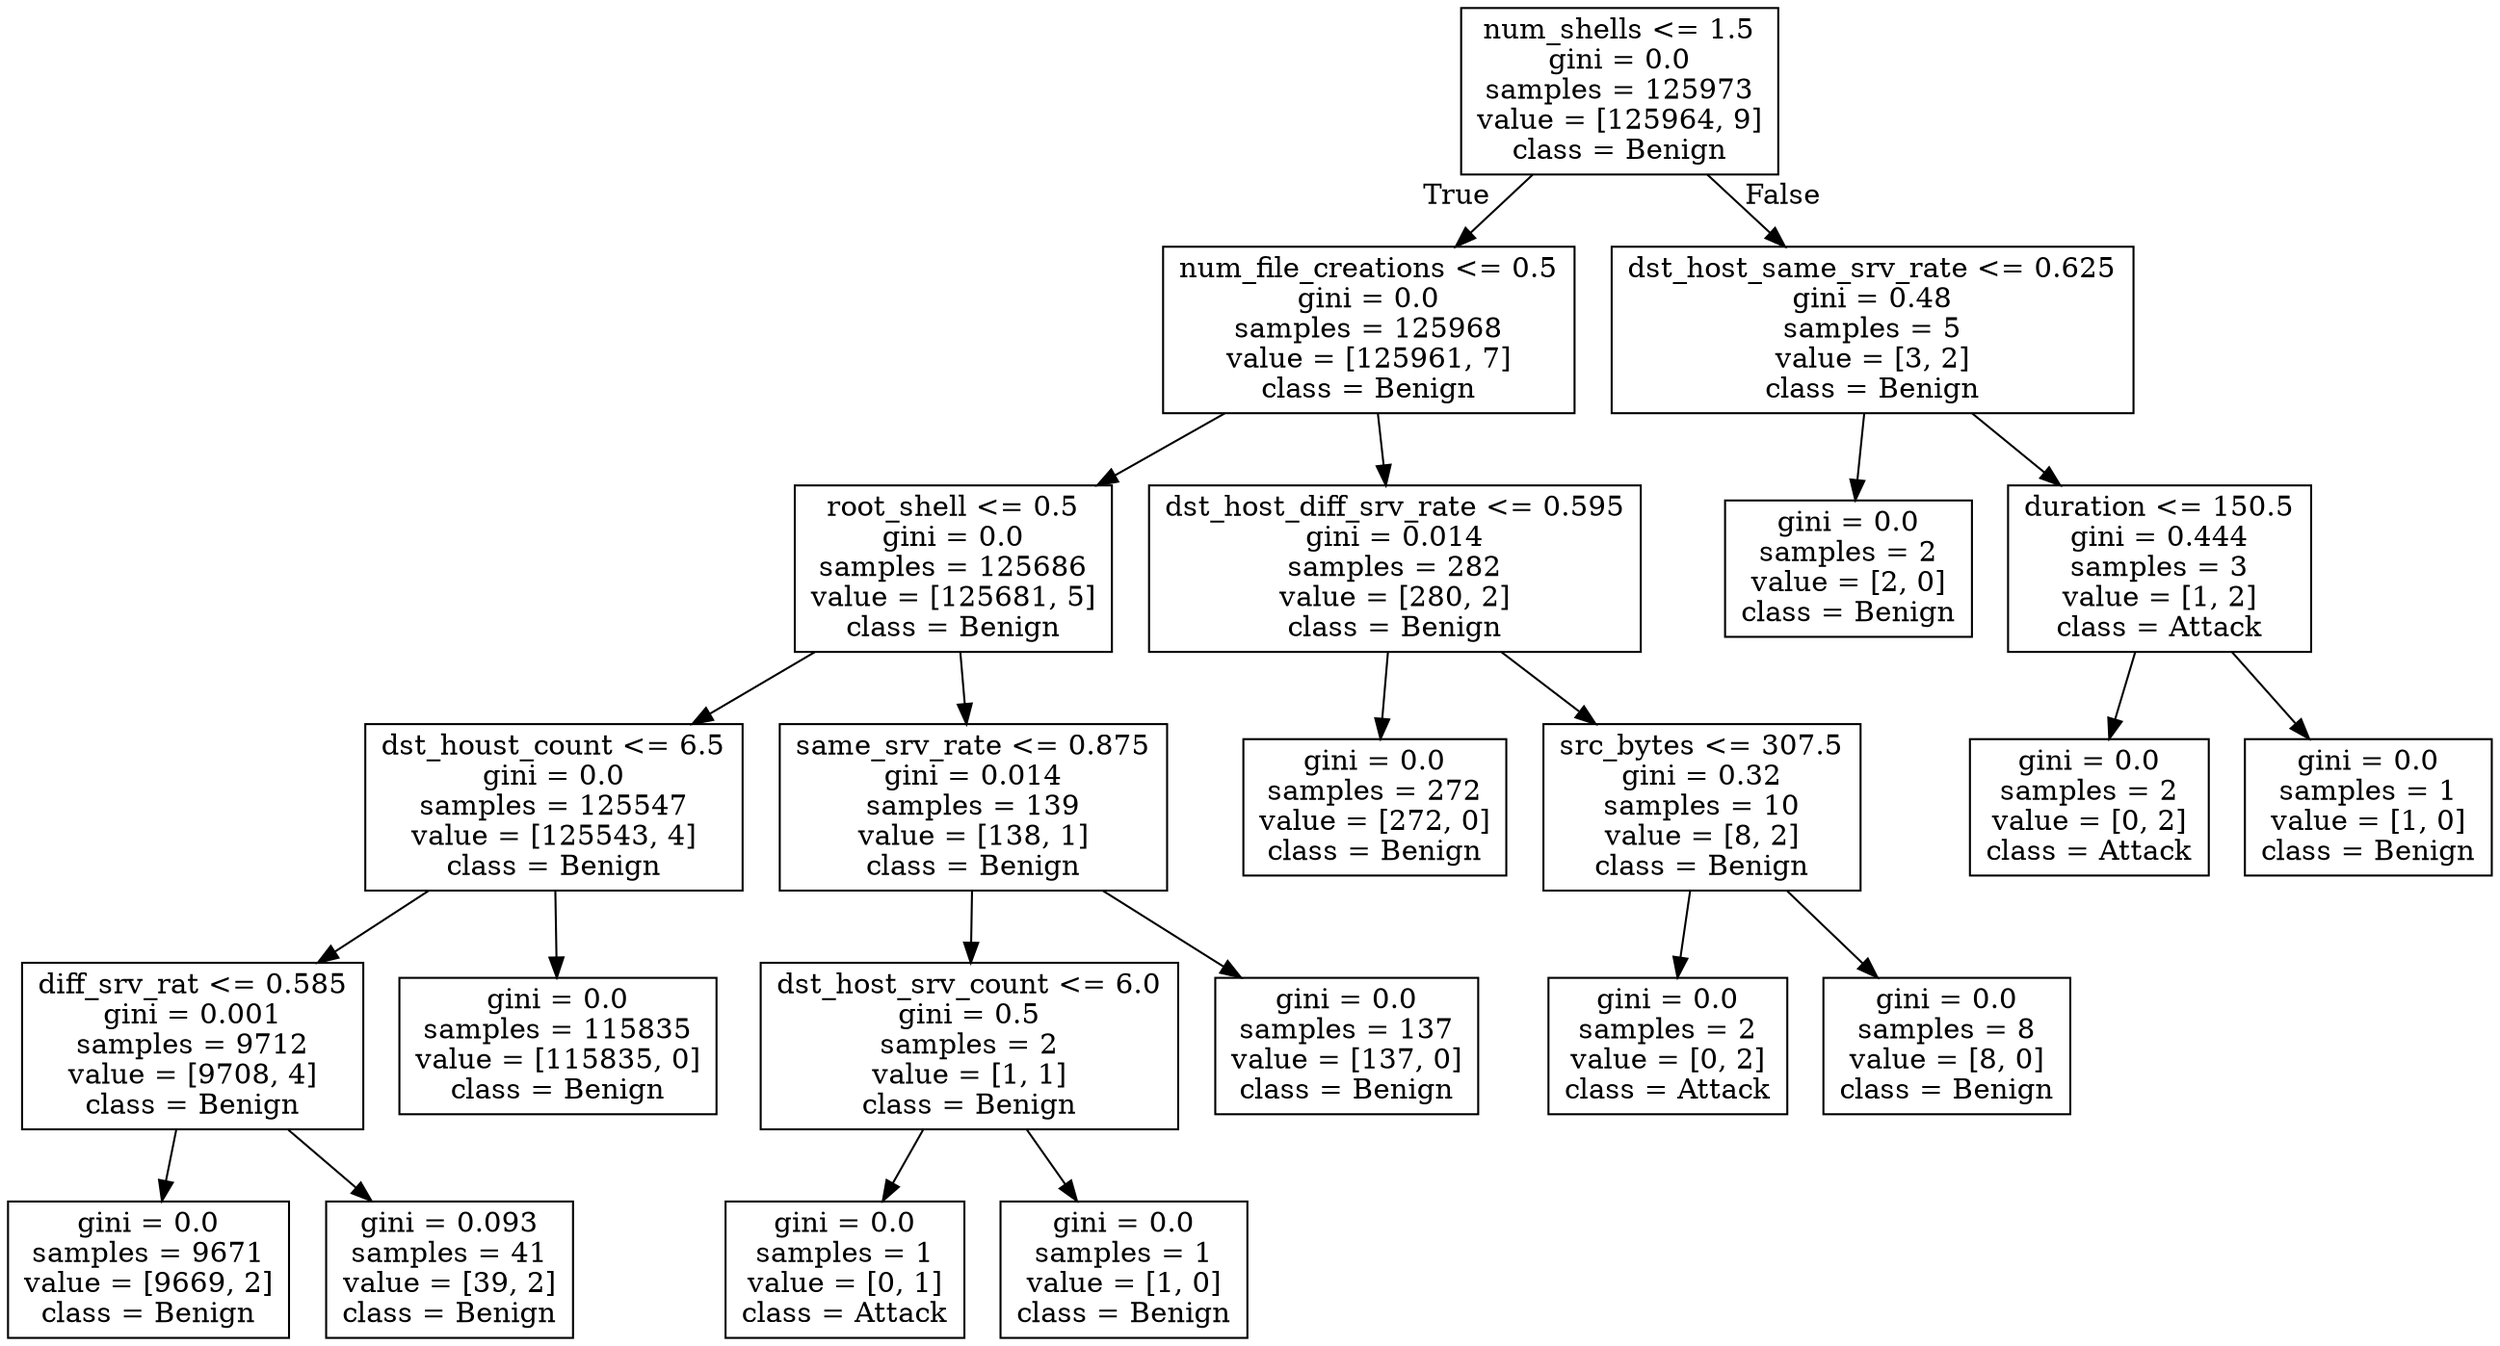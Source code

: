 digraph Tree {
node [shape=box] ;
0 [label="num_shells <= 1.5\ngini = 0.0\nsamples = 125973\nvalue = [125964, 9]\nclass = Benign"] ;
1 [label="num_file_creations <= 0.5\ngini = 0.0\nsamples = 125968\nvalue = [125961, 7]\nclass = Benign"] ;
0 -> 1 [labeldistance=2.5, labelangle=45, headlabel="True"] ;
2 [label="root_shell <= 0.5\ngini = 0.0\nsamples = 125686\nvalue = [125681, 5]\nclass = Benign"] ;
1 -> 2 ;
3 [label="dst_houst_count <= 6.5\ngini = 0.0\nsamples = 125547\nvalue = [125543, 4]\nclass = Benign"] ;
2 -> 3 ;
4 [label="diff_srv_rat <= 0.585\ngini = 0.001\nsamples = 9712\nvalue = [9708, 4]\nclass = Benign"] ;
3 -> 4 ;
5 [label="gini = 0.0\nsamples = 9671\nvalue = [9669, 2]\nclass = Benign"] ;
4 -> 5 ;
6 [label="gini = 0.093\nsamples = 41\nvalue = [39, 2]\nclass = Benign"] ;
4 -> 6 ;
7 [label="gini = 0.0\nsamples = 115835\nvalue = [115835, 0]\nclass = Benign"] ;
3 -> 7 ;
8 [label="same_srv_rate <= 0.875\ngini = 0.014\nsamples = 139\nvalue = [138, 1]\nclass = Benign"] ;
2 -> 8 ;
9 [label="dst_host_srv_count <= 6.0\ngini = 0.5\nsamples = 2\nvalue = [1, 1]\nclass = Benign"] ;
8 -> 9 ;
10 [label="gini = 0.0\nsamples = 1\nvalue = [0, 1]\nclass = Attack"] ;
9 -> 10 ;
11 [label="gini = 0.0\nsamples = 1\nvalue = [1, 0]\nclass = Benign"] ;
9 -> 11 ;
12 [label="gini = 0.0\nsamples = 137\nvalue = [137, 0]\nclass = Benign"] ;
8 -> 12 ;
13 [label="dst_host_diff_srv_rate <= 0.595\ngini = 0.014\nsamples = 282\nvalue = [280, 2]\nclass = Benign"] ;
1 -> 13 ;
14 [label="gini = 0.0\nsamples = 272\nvalue = [272, 0]\nclass = Benign"] ;
13 -> 14 ;
15 [label="src_bytes <= 307.5\ngini = 0.32\nsamples = 10\nvalue = [8, 2]\nclass = Benign"] ;
13 -> 15 ;
16 [label="gini = 0.0\nsamples = 2\nvalue = [0, 2]\nclass = Attack"] ;
15 -> 16 ;
17 [label="gini = 0.0\nsamples = 8\nvalue = [8, 0]\nclass = Benign"] ;
15 -> 17 ;
18 [label="dst_host_same_srv_rate <= 0.625\ngini = 0.48\nsamples = 5\nvalue = [3, 2]\nclass = Benign"] ;
0 -> 18 [labeldistance=2.5, labelangle=-45, headlabel="False"] ;
19 [label="gini = 0.0\nsamples = 2\nvalue = [2, 0]\nclass = Benign"] ;
18 -> 19 ;
20 [label="duration <= 150.5\ngini = 0.444\nsamples = 3\nvalue = [1, 2]\nclass = Attack"] ;
18 -> 20 ;
21 [label="gini = 0.0\nsamples = 2\nvalue = [0, 2]\nclass = Attack"] ;
20 -> 21 ;
22 [label="gini = 0.0\nsamples = 1\nvalue = [1, 0]\nclass = Benign"] ;
20 -> 22 ;
}
